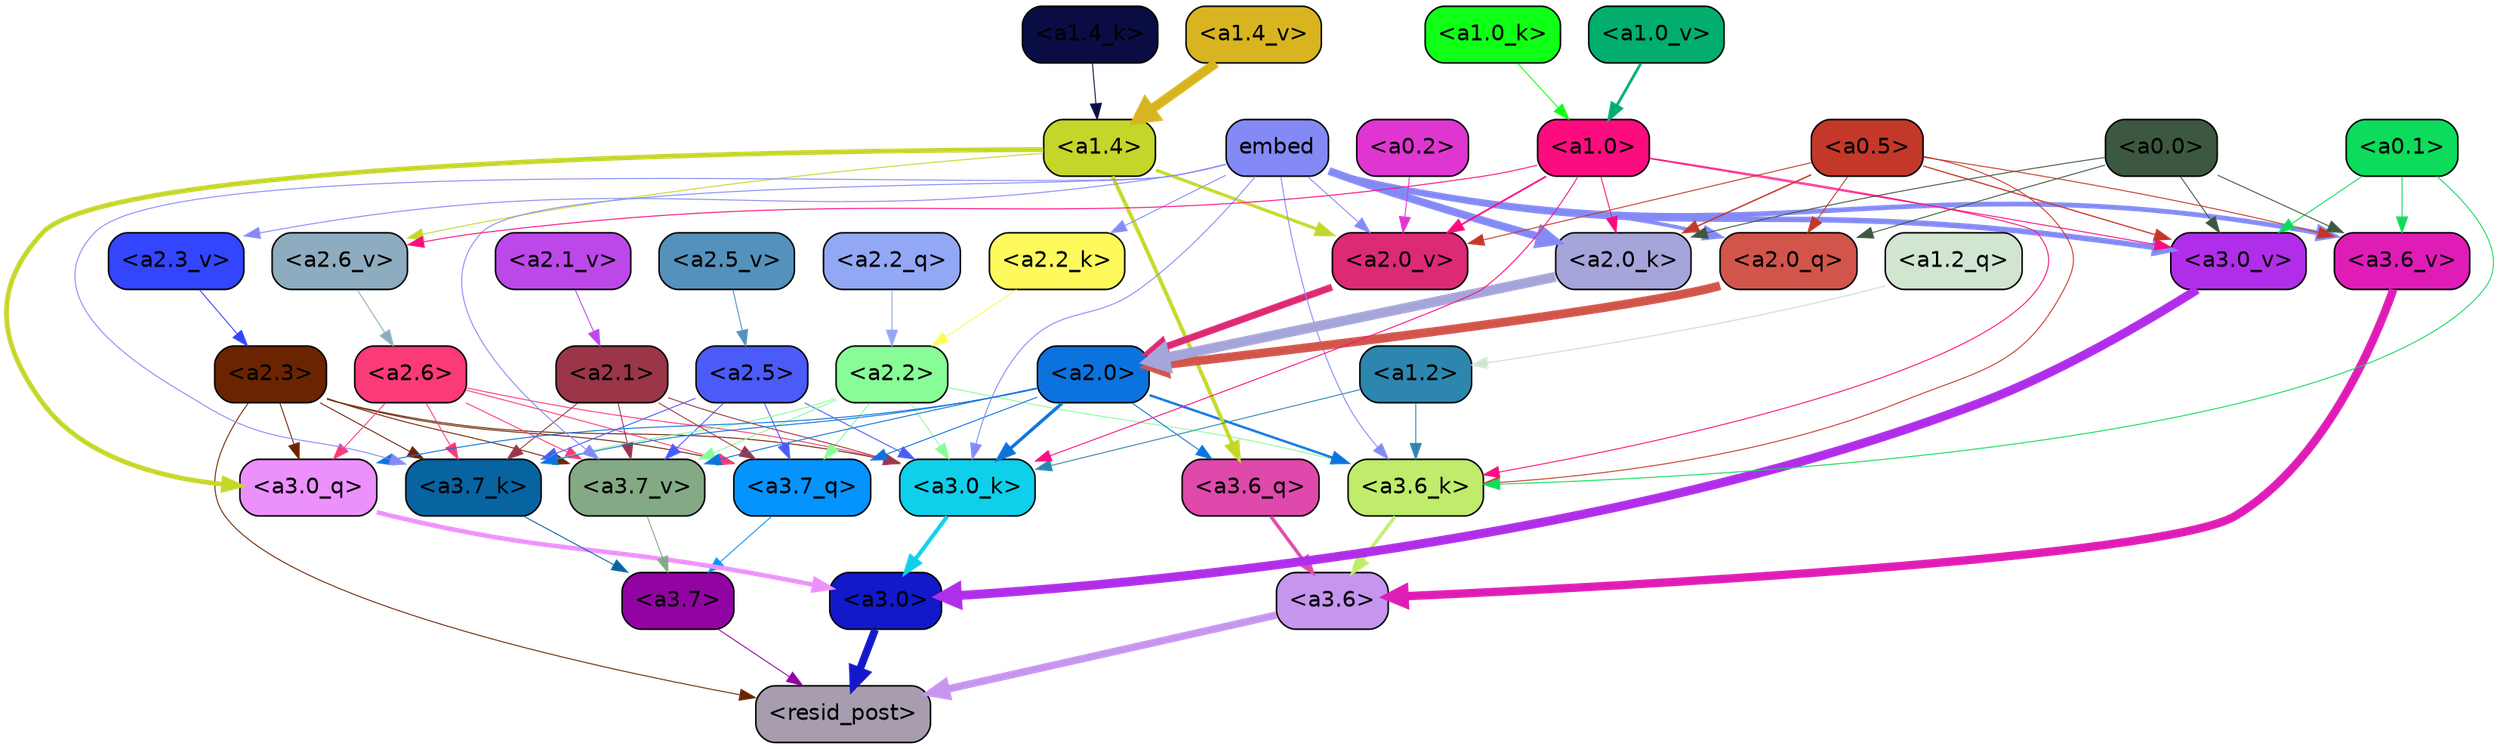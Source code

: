 strict digraph "" {
	graph [bgcolor=transparent,
		layout=dot,
		overlap=false,
		splines=true
	];
	"<a3.7>"	[color=black,
		fillcolor="#9104a3",
		fontname=Helvetica,
		shape=box,
		style="filled, rounded"];
	"<resid_post>"	[color=black,
		fillcolor="#a79dae",
		fontname=Helvetica,
		shape=box,
		style="filled, rounded"];
	"<a3.7>" -> "<resid_post>"	[color="#9104a3",
		penwidth=0.6];
	"<a3.6>"	[color=black,
		fillcolor="#c695ed",
		fontname=Helvetica,
		shape=box,
		style="filled, rounded"];
	"<a3.6>" -> "<resid_post>"	[color="#c695ed",
		penwidth=4.7534414529800415];
	"<a3.0>"	[color=black,
		fillcolor="#1119ca",
		fontname=Helvetica,
		shape=box,
		style="filled, rounded"];
	"<a3.0>" -> "<resid_post>"	[color="#1119ca",
		penwidth=4.898576855659485];
	"<a2.3>"	[color=black,
		fillcolor="#6b2400",
		fontname=Helvetica,
		shape=box,
		style="filled, rounded"];
	"<a2.3>" -> "<resid_post>"	[color="#6b2400",
		penwidth=0.6];
	"<a3.7_q>"	[color=black,
		fillcolor="#0594fd",
		fontname=Helvetica,
		shape=box,
		style="filled, rounded"];
	"<a2.3>" -> "<a3.7_q>"	[color="#6b2400",
		penwidth=0.6];
	"<a3.0_q>"	[color=black,
		fillcolor="#ec90fd",
		fontname=Helvetica,
		shape=box,
		style="filled, rounded"];
	"<a2.3>" -> "<a3.0_q>"	[color="#6b2400",
		penwidth=0.6];
	"<a3.7_k>"	[color=black,
		fillcolor="#0764a1",
		fontname=Helvetica,
		shape=box,
		style="filled, rounded"];
	"<a2.3>" -> "<a3.7_k>"	[color="#6b2400",
		penwidth=0.6];
	"<a3.0_k>"	[color=black,
		fillcolor="#0fcfeb",
		fontname=Helvetica,
		shape=box,
		style="filled, rounded"];
	"<a2.3>" -> "<a3.0_k>"	[color="#6b2400",
		penwidth=0.6];
	"<a3.7_v>"	[color=black,
		fillcolor="#84a985",
		fontname=Helvetica,
		shape=box,
		style="filled, rounded"];
	"<a2.3>" -> "<a3.7_v>"	[color="#6b2400",
		penwidth=0.6];
	"<a3.7_q>" -> "<a3.7>"	[color="#0594fd",
		penwidth=0.6];
	"<a3.6_q>"	[color=black,
		fillcolor="#de49ab",
		fontname=Helvetica,
		shape=box,
		style="filled, rounded"];
	"<a3.6_q>" -> "<a3.6>"	[color="#de49ab",
		penwidth=2.160832464694977];
	"<a3.0_q>" -> "<a3.0>"	[color="#ec90fd",
		penwidth=2.870753765106201];
	"<a3.7_k>" -> "<a3.7>"	[color="#0764a1",
		penwidth=0.6];
	"<a3.6_k>"	[color=black,
		fillcolor="#bfec6b",
		fontname=Helvetica,
		shape=box,
		style="filled, rounded"];
	"<a3.6_k>" -> "<a3.6>"	[color="#bfec6b",
		penwidth=2.13908451795578];
	"<a3.0_k>" -> "<a3.0>"	[color="#0fcfeb",
		penwidth=2.520303964614868];
	"<a3.7_v>" -> "<a3.7>"	[color="#84a985",
		penwidth=0.6];
	"<a3.6_v>"	[color=black,
		fillcolor="#e01cb7",
		fontname=Helvetica,
		shape=box,
		style="filled, rounded"];
	"<a3.6_v>" -> "<a3.6>"	[color="#e01cb7",
		penwidth=5.297133803367615];
	"<a3.0_v>"	[color=black,
		fillcolor="#b02ee9",
		fontname=Helvetica,
		shape=box,
		style="filled, rounded"];
	"<a3.0_v>" -> "<a3.0>"	[color="#b02ee9",
		penwidth=5.680712580680847];
	"<a2.6>"	[color=black,
		fillcolor="#fb3a78",
		fontname=Helvetica,
		shape=box,
		style="filled, rounded"];
	"<a2.6>" -> "<a3.7_q>"	[color="#fb3a78",
		penwidth=0.6];
	"<a2.6>" -> "<a3.0_q>"	[color="#fb3a78",
		penwidth=0.6];
	"<a2.6>" -> "<a3.7_k>"	[color="#fb3a78",
		penwidth=0.6];
	"<a2.6>" -> "<a3.0_k>"	[color="#fb3a78",
		penwidth=0.6];
	"<a2.6>" -> "<a3.7_v>"	[color="#fb3a78",
		penwidth=0.6];
	"<a2.5>"	[color=black,
		fillcolor="#4b5bf8",
		fontname=Helvetica,
		shape=box,
		style="filled, rounded"];
	"<a2.5>" -> "<a3.7_q>"	[color="#4b5bf8",
		penwidth=0.6];
	"<a2.5>" -> "<a3.7_k>"	[color="#4b5bf8",
		penwidth=0.6];
	"<a2.5>" -> "<a3.0_k>"	[color="#4b5bf8",
		penwidth=0.6];
	"<a2.5>" -> "<a3.7_v>"	[color="#4b5bf8",
		penwidth=0.6];
	"<a2.2>"	[color=black,
		fillcolor="#88fc97",
		fontname=Helvetica,
		shape=box,
		style="filled, rounded"];
	"<a2.2>" -> "<a3.7_q>"	[color="#88fc97",
		penwidth=0.6];
	"<a2.2>" -> "<a3.7_k>"	[color="#88fc97",
		penwidth=0.6];
	"<a2.2>" -> "<a3.6_k>"	[color="#88fc97",
		penwidth=0.6];
	"<a2.2>" -> "<a3.0_k>"	[color="#88fc97",
		penwidth=0.6];
	"<a2.2>" -> "<a3.7_v>"	[color="#88fc97",
		penwidth=0.6];
	"<a2.1>"	[color=black,
		fillcolor="#9b3548",
		fontname=Helvetica,
		shape=box,
		style="filled, rounded"];
	"<a2.1>" -> "<a3.7_q>"	[color="#9b3548",
		penwidth=0.6];
	"<a2.1>" -> "<a3.7_k>"	[color="#9b3548",
		penwidth=0.6];
	"<a2.1>" -> "<a3.0_k>"	[color="#9b3548",
		penwidth=0.6];
	"<a2.1>" -> "<a3.7_v>"	[color="#9b3548",
		penwidth=0.6];
	"<a2.0>"	[color=black,
		fillcolor="#0c72dd",
		fontname=Helvetica,
		shape=box,
		style="filled, rounded"];
	"<a2.0>" -> "<a3.7_q>"	[color="#0c72dd",
		penwidth=0.6];
	"<a2.0>" -> "<a3.6_q>"	[color="#0c72dd",
		penwidth=0.6];
	"<a2.0>" -> "<a3.0_q>"	[color="#0c72dd",
		penwidth=0.6];
	"<a2.0>" -> "<a3.7_k>"	[color="#0c72dd",
		penwidth=0.6];
	"<a2.0>" -> "<a3.6_k>"	[color="#0c72dd",
		penwidth=1.4807794839143753];
	"<a2.0>" -> "<a3.0_k>"	[color="#0c72dd",
		penwidth=2.095262974500656];
	"<a2.0>" -> "<a3.7_v>"	[color="#0c72dd",
		penwidth=0.6];
	"<a1.4>"	[color=black,
		fillcolor="#c4d629",
		fontname=Helvetica,
		shape=box,
		style="filled, rounded"];
	"<a1.4>" -> "<a3.6_q>"	[color="#c4d629",
		penwidth=2.425799250602722];
	"<a1.4>" -> "<a3.0_q>"	[color="#c4d629",
		penwidth=3.0341034531593323];
	"<a2.6_v>"	[color=black,
		fillcolor="#8eacbf",
		fontname=Helvetica,
		shape=box,
		style="filled, rounded"];
	"<a1.4>" -> "<a2.6_v>"	[color="#c4d629",
		penwidth=0.6];
	"<a2.0_v>"	[color=black,
		fillcolor="#dc2a75",
		fontname=Helvetica,
		shape=box,
		style="filled, rounded"];
	"<a1.4>" -> "<a2.0_v>"	[color="#c4d629",
		penwidth=2.007302835583687];
	embed	[color=black,
		fillcolor="#848af5",
		fontname=Helvetica,
		shape=box,
		style="filled, rounded"];
	embed -> "<a3.7_k>"	[color="#848af5",
		penwidth=0.6];
	embed -> "<a3.6_k>"	[color="#848af5",
		penwidth=0.6];
	embed -> "<a3.0_k>"	[color="#848af5",
		penwidth=0.6];
	embed -> "<a3.7_v>"	[color="#848af5",
		penwidth=0.6];
	embed -> "<a3.6_v>"	[color="#848af5",
		penwidth=3.067279100418091];
	embed -> "<a3.0_v>"	[color="#848af5",
		penwidth=3.5202720761299133];
	"<a2.0_q>"	[color=black,
		fillcolor="#d2554b",
		fontname=Helvetica,
		shape=box,
		style="filled, rounded"];
	embed -> "<a2.0_q>"	[color="#848af5",
		penwidth=2.339468687772751];
	"<a2.2_k>"	[color=black,
		fillcolor="#fefa5c",
		fontname=Helvetica,
		shape=box,
		style="filled, rounded"];
	embed -> "<a2.2_k>"	[color="#848af5",
		penwidth=0.6];
	"<a2.0_k>"	[color=black,
		fillcolor="#a5a5da",
		fontname=Helvetica,
		shape=box,
		style="filled, rounded"];
	embed -> "<a2.0_k>"	[color="#848af5",
		penwidth=4.9759310483932495];
	"<a2.3_v>"	[color=black,
		fillcolor="#3345fd",
		fontname=Helvetica,
		shape=box,
		style="filled, rounded"];
	embed -> "<a2.3_v>"	[color="#848af5",
		penwidth=0.6];
	embed -> "<a2.0_v>"	[color="#848af5",
		penwidth=0.6];
	"<a1.2>"	[color=black,
		fillcolor="#2c86ae",
		fontname=Helvetica,
		shape=box,
		style="filled, rounded"];
	"<a1.2>" -> "<a3.6_k>"	[color="#2c86ae",
		penwidth=0.6];
	"<a1.2>" -> "<a3.0_k>"	[color="#2c86ae",
		penwidth=0.6];
	"<a1.0>"	[color=black,
		fillcolor="#fc0c7e",
		fontname=Helvetica,
		shape=box,
		style="filled, rounded"];
	"<a1.0>" -> "<a3.6_k>"	[color="#fc0c7e",
		penwidth=0.6];
	"<a1.0>" -> "<a3.0_k>"	[color="#fc0c7e",
		penwidth=0.6];
	"<a1.0>" -> "<a3.0_v>"	[color="#fc0c7e",
		penwidth=0.6];
	"<a1.0>" -> "<a2.0_k>"	[color="#fc0c7e",
		penwidth=0.6];
	"<a1.0>" -> "<a2.6_v>"	[color="#fc0c7e",
		penwidth=0.6];
	"<a1.0>" -> "<a2.0_v>"	[color="#fc0c7e",
		penwidth=1.0943371653556824];
	"<a0.5>"	[color=black,
		fillcolor="#c33829",
		fontname=Helvetica,
		shape=box,
		style="filled, rounded"];
	"<a0.5>" -> "<a3.6_k>"	[color="#c33829",
		penwidth=0.6];
	"<a0.5>" -> "<a3.6_v>"	[color="#c33829",
		penwidth=0.6];
	"<a0.5>" -> "<a3.0_v>"	[color="#c33829",
		penwidth=0.764040544629097];
	"<a0.5>" -> "<a2.0_q>"	[color="#c33829",
		penwidth=0.6];
	"<a0.5>" -> "<a2.0_k>"	[color="#c33829",
		penwidth=0.8956001400947571];
	"<a0.5>" -> "<a2.0_v>"	[color="#c33829",
		penwidth=0.6];
	"<a0.1>"	[color=black,
		fillcolor="#0ddb5b",
		fontname=Helvetica,
		shape=box,
		style="filled, rounded"];
	"<a0.1>" -> "<a3.6_k>"	[color="#0ddb5b",
		penwidth=0.6];
	"<a0.1>" -> "<a3.6_v>"	[color="#0ddb5b",
		penwidth=0.6];
	"<a0.1>" -> "<a3.0_v>"	[color="#0ddb5b",
		penwidth=0.6];
	"<a0.0>"	[color=black,
		fillcolor="#3c5840",
		fontname=Helvetica,
		shape=box,
		style="filled, rounded"];
	"<a0.0>" -> "<a3.6_v>"	[color="#3c5840",
		penwidth=0.6];
	"<a0.0>" -> "<a3.0_v>"	[color="#3c5840",
		penwidth=0.6];
	"<a0.0>" -> "<a2.0_q>"	[color="#3c5840",
		penwidth=0.6];
	"<a0.0>" -> "<a2.0_k>"	[color="#3c5840",
		penwidth=0.6];
	"<a2.2_q>"	[color=black,
		fillcolor="#93a8f4",
		fontname=Helvetica,
		shape=box,
		style="filled, rounded"];
	"<a2.2_q>" -> "<a2.2>"	[color="#93a8f4",
		penwidth=0.6];
	"<a2.0_q>" -> "<a2.0>"	[color="#d2554b",
		penwidth=5.606565475463867];
	"<a2.2_k>" -> "<a2.2>"	[color="#fefa5c",
		penwidth=0.6];
	"<a2.0_k>" -> "<a2.0>"	[color="#a5a5da",
		penwidth=6.344284534454346];
	"<a2.6_v>" -> "<a2.6>"	[color="#8eacbf",
		penwidth=0.6];
	"<a2.5_v>"	[color=black,
		fillcolor="#5491bb",
		fontname=Helvetica,
		shape=box,
		style="filled, rounded"];
	"<a2.5_v>" -> "<a2.5>"	[color="#5491bb",
		penwidth=0.6];
	"<a2.3_v>" -> "<a2.3>"	[color="#3345fd",
		penwidth=0.6];
	"<a2.1_v>"	[color=black,
		fillcolor="#bc48e9",
		fontname=Helvetica,
		shape=box,
		style="filled, rounded"];
	"<a2.1_v>" -> "<a2.1>"	[color="#bc48e9",
		penwidth=0.6];
	"<a2.0_v>" -> "<a2.0>"	[color="#dc2a75",
		penwidth=4.422677040100098];
	"<a0.2>"	[color=black,
		fillcolor="#df36d1",
		fontname=Helvetica,
		shape=box,
		style="filled, rounded"];
	"<a0.2>" -> "<a2.0_v>"	[color="#df36d1",
		penwidth=0.6];
	"<a1.2_q>"	[color=black,
		fillcolor="#d1e5d1",
		fontname=Helvetica,
		shape=box,
		style="filled, rounded"];
	"<a1.2_q>" -> "<a1.2>"	[color="#d1e5d1",
		penwidth=0.7570515871047974];
	"<a1.4_k>"	[color=black,
		fillcolor="#0a0c44",
		fontname=Helvetica,
		shape=box,
		style="filled, rounded"];
	"<a1.4_k>" -> "<a1.4>"	[color="#0a0c44",
		penwidth=0.6];
	"<a1.0_k>"	[color=black,
		fillcolor="#0fff16",
		fontname=Helvetica,
		shape=box,
		style="filled, rounded"];
	"<a1.0_k>" -> "<a1.0>"	[color="#0fff16",
		penwidth=0.6];
	"<a1.4_v>"	[color=black,
		fillcolor="#d8b520",
		fontname=Helvetica,
		shape=box,
		style="filled, rounded"];
	"<a1.4_v>" -> "<a1.4>"	[color="#d8b520",
		penwidth=6.0194467306137085];
	"<a1.0_v>"	[color=black,
		fillcolor="#01ae6e",
		fontname=Helvetica,
		shape=box,
		style="filled, rounded"];
	"<a1.0_v>" -> "<a1.0>"	[color="#01ae6e",
		penwidth=1.738280937075615];
}
